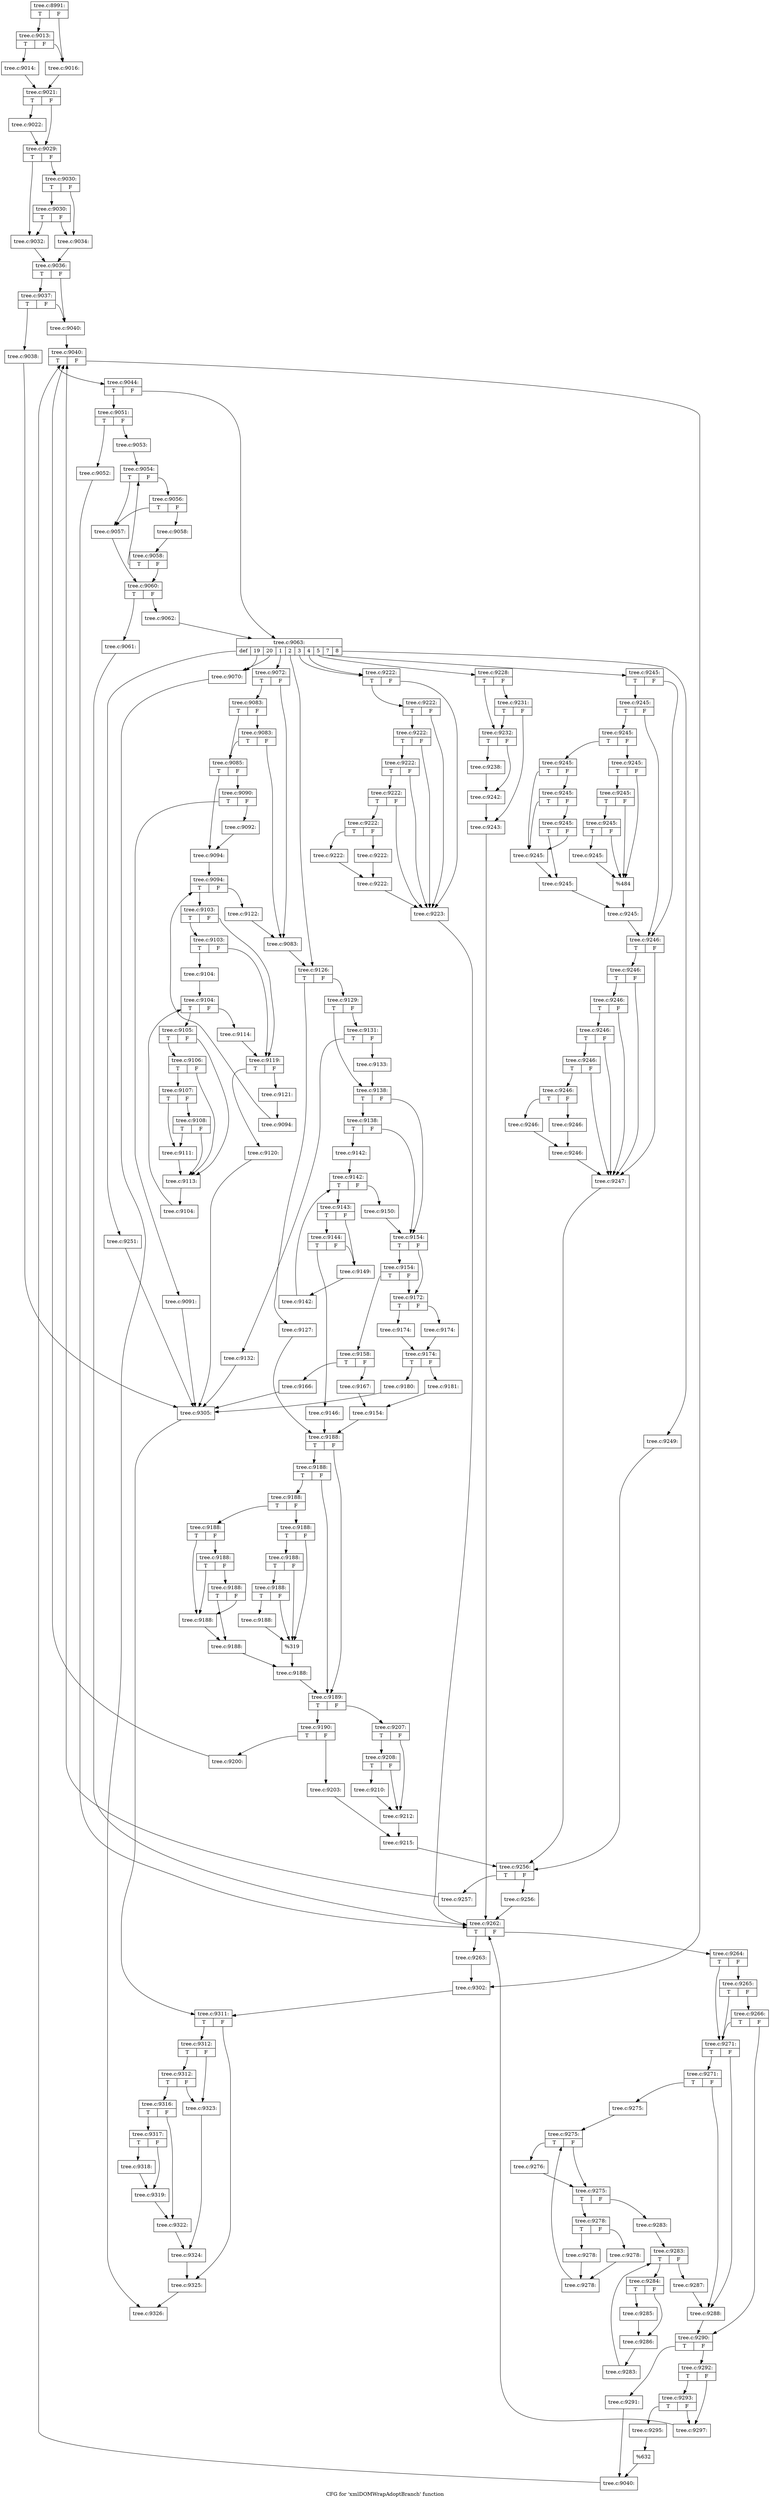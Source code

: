 digraph "CFG for 'xmlDOMWrapAdoptBranch' function" {
	label="CFG for 'xmlDOMWrapAdoptBranch' function";

	Node0x4899770 [shape=record,label="{tree.c:8991:|{<s0>T|<s1>F}}"];
	Node0x4899770:s0 -> Node0x48ab960;
	Node0x4899770:s1 -> Node0x48ab910;
	Node0x48ab960 [shape=record,label="{tree.c:9013:|{<s0>T|<s1>F}}"];
	Node0x48ab960:s0 -> Node0x48ab870;
	Node0x48ab960:s1 -> Node0x48ab910;
	Node0x48ab870 [shape=record,label="{tree.c:9014:}"];
	Node0x48ab870 -> Node0x48ab8c0;
	Node0x48ab910 [shape=record,label="{tree.c:9016:}"];
	Node0x48ab910 -> Node0x48ab8c0;
	Node0x48ab8c0 [shape=record,label="{tree.c:9021:|{<s0>T|<s1>F}}"];
	Node0x48ab8c0:s0 -> Node0x48ac480;
	Node0x48ab8c0:s1 -> Node0x48ac4d0;
	Node0x48ac480 [shape=record,label="{tree.c:9022:}"];
	Node0x48ac480 -> Node0x48ac4d0;
	Node0x48ac4d0 [shape=record,label="{tree.c:9029:|{<s0>T|<s1>F}}"];
	Node0x48ac4d0:s0 -> Node0x48acaf0;
	Node0x48ac4d0:s1 -> Node0x48acbe0;
	Node0x48acbe0 [shape=record,label="{tree.c:9030:|{<s0>T|<s1>F}}"];
	Node0x48acbe0:s0 -> Node0x48acef0;
	Node0x48acbe0:s1 -> Node0x48acb90;
	Node0x48acef0 [shape=record,label="{tree.c:9030:|{<s0>T|<s1>F}}"];
	Node0x48acef0:s0 -> Node0x48acaf0;
	Node0x48acef0:s1 -> Node0x48acb90;
	Node0x48acaf0 [shape=record,label="{tree.c:9032:}"];
	Node0x48acaf0 -> Node0x48acb40;
	Node0x48acb90 [shape=record,label="{tree.c:9034:}"];
	Node0x48acb90 -> Node0x48acb40;
	Node0x48acb40 [shape=record,label="{tree.c:9036:|{<s0>T|<s1>F}}"];
	Node0x48acb40:s0 -> Node0x48ada10;
	Node0x48acb40:s1 -> Node0x48ad9c0;
	Node0x48ada10 [shape=record,label="{tree.c:9037:|{<s0>T|<s1>F}}"];
	Node0x48ada10:s0 -> Node0x48ad970;
	Node0x48ada10:s1 -> Node0x48ad9c0;
	Node0x48ad970 [shape=record,label="{tree.c:9038:}"];
	Node0x48ad970 -> Node0x48adf30;
	Node0x48ad9c0 [shape=record,label="{tree.c:9040:}"];
	Node0x48ad9c0 -> Node0x48ae950;
	Node0x48ae950 [shape=record,label="{tree.c:9040:|{<s0>T|<s1>F}}"];
	Node0x48ae950:s0 -> Node0x48aed40;
	Node0x48ae950:s1 -> Node0x48aeb70;
	Node0x48aed40 [shape=record,label="{tree.c:9044:|{<s0>T|<s1>F}}"];
	Node0x48aed40:s0 -> Node0x48aef00;
	Node0x48aed40:s1 -> Node0x48aef50;
	Node0x48aef00 [shape=record,label="{tree.c:9051:|{<s0>T|<s1>F}}"];
	Node0x48aef00:s0 -> Node0x48af3c0;
	Node0x48aef00:s1 -> Node0x48af410;
	Node0x48af3c0 [shape=record,label="{tree.c:9052:}"];
	Node0x48af3c0 -> Node0x48af7c0;
	Node0x48af410 [shape=record,label="{tree.c:9053:}"];
	Node0x48af410 -> Node0x48af910;
	Node0x48af910 [shape=record,label="{tree.c:9054:|{<s0>T|<s1>F}}"];
	Node0x48af910:s0 -> Node0x48afe60;
	Node0x48af910:s1 -> Node0x48aff00;
	Node0x48aff00 [shape=record,label="{tree.c:9056:|{<s0>T|<s1>F}}"];
	Node0x48aff00:s0 -> Node0x48afe60;
	Node0x48aff00:s1 -> Node0x48afeb0;
	Node0x48afe60 [shape=record,label="{tree.c:9057:}"];
	Node0x48afe60 -> Node0x48af870;
	Node0x48afeb0 [shape=record,label="{tree.c:9058:}"];
	Node0x48afeb0 -> Node0x48af8c0;
	Node0x48af8c0 [shape=record,label="{tree.c:9058:|{<s0>T|<s1>F}}"];
	Node0x48af8c0:s0 -> Node0x48af910;
	Node0x48af8c0:s1 -> Node0x48af870;
	Node0x48af870 [shape=record,label="{tree.c:9060:|{<s0>T|<s1>F}}"];
	Node0x48af870:s0 -> Node0x48b0cd0;
	Node0x48af870:s1 -> Node0x48b0d20;
	Node0x48b0cd0 [shape=record,label="{tree.c:9061:}"];
	Node0x48b0cd0 -> Node0x48af7c0;
	Node0x48b0d20 [shape=record,label="{tree.c:9062:}"];
	Node0x48b0d20 -> Node0x48aef50;
	Node0x48aef50 [shape=record,label="{tree.c:9063:|{<s0>def|<s1>19|<s2>20|<s3>1|<s4>2|<s5>3|<s6>4|<s7>5|<s8>7|<s9>8}}"];
	Node0x48aef50:s0 -> Node0x48b1860;
	Node0x48aef50:s1 -> Node0x48b1ba0;
	Node0x48aef50:s2 -> Node0x48b1ba0;
	Node0x48aef50:s3 -> Node0x48b1d90;
	Node0x48aef50:s4 -> Node0x48b7580;
	Node0x48aef50:s5 -> Node0x48c3070;
	Node0x48aef50:s6 -> Node0x48c3070;
	Node0x48aef50:s7 -> Node0x48c4dd0;
	Node0x48aef50:s8 -> Node0x48c7460;
	Node0x48aef50:s9 -> Node0x48cbf40;
	Node0x48b1ba0 [shape=record,label="{tree.c:9070:}"];
	Node0x48b1ba0 -> Node0x489fa40;
	Node0x48b1d90 [shape=record,label="{tree.c:9072:|{<s0>T|<s1>F}}"];
	Node0x48b1d90:s0 -> Node0x48b2250;
	Node0x48b1d90:s1 -> Node0x48b2200;
	Node0x48b2250 [shape=record,label="{tree.c:9083:|{<s0>T|<s1>F}}"];
	Node0x48b2250:s0 -> Node0x48b21b0;
	Node0x48b2250:s1 -> Node0x48b25d0;
	Node0x48b25d0 [shape=record,label="{tree.c:9083:|{<s0>T|<s1>F}}"];
	Node0x48b25d0:s0 -> Node0x48b21b0;
	Node0x48b25d0:s1 -> Node0x48b2200;
	Node0x48b21b0 [shape=record,label="{tree.c:9085:|{<s0>T|<s1>F}}"];
	Node0x48b21b0:s0 -> Node0x48b2d40;
	Node0x48b21b0:s1 -> Node0x48b2cf0;
	Node0x48b2cf0 [shape=record,label="{tree.c:9090:|{<s0>T|<s1>F}}"];
	Node0x48b2cf0:s0 -> Node0x48b2fe0;
	Node0x48b2cf0:s1 -> Node0x48b3030;
	Node0x48b2fe0 [shape=record,label="{tree.c:9091:}"];
	Node0x48b2fe0 -> Node0x48adf30;
	Node0x48b3030 [shape=record,label="{tree.c:9092:}"];
	Node0x48b3030 -> Node0x48b2d40;
	Node0x48b2d40 [shape=record,label="{tree.c:9094:}"];
	Node0x48b2d40 -> Node0x48b3a00;
	Node0x48b3a00 [shape=record,label="{tree.c:9094:|{<s0>T|<s1>F}}"];
	Node0x48b3a00:s0 -> Node0x48b3ce0;
	Node0x48b3a00:s1 -> Node0x48b36d0;
	Node0x48b3ce0 [shape=record,label="{tree.c:9103:|{<s0>T|<s1>F}}"];
	Node0x48b3ce0:s0 -> Node0x48b4030;
	Node0x48b3ce0:s1 -> Node0x48b3fe0;
	Node0x48b4030 [shape=record,label="{tree.c:9103:|{<s0>T|<s1>F}}"];
	Node0x48b4030:s0 -> Node0x48b3bd0;
	Node0x48b4030:s1 -> Node0x48b3fe0;
	Node0x48b3bd0 [shape=record,label="{tree.c:9104:}"];
	Node0x48b3bd0 -> Node0x48b47a0;
	Node0x48b47a0 [shape=record,label="{tree.c:9104:|{<s0>T|<s1>F}}"];
	Node0x48b47a0:s0 -> Node0x48b4a50;
	Node0x48b47a0:s1 -> Node0x48b4560;
	Node0x48b4a50 [shape=record,label="{tree.c:9105:|{<s0>T|<s1>F}}"];
	Node0x48b4a50:s0 -> Node0x48b4e50;
	Node0x48b4a50:s1 -> Node0x48b4d80;
	Node0x48b4e50 [shape=record,label="{tree.c:9106:|{<s0>T|<s1>F}}"];
	Node0x48b4e50:s0 -> Node0x48b4dd0;
	Node0x48b4e50:s1 -> Node0x48b4d80;
	Node0x48b4dd0 [shape=record,label="{tree.c:9107:|{<s0>T|<s1>F}}"];
	Node0x48b4dd0:s0 -> Node0x48b4d30;
	Node0x48b4dd0:s1 -> Node0x48b54e0;
	Node0x48b54e0 [shape=record,label="{tree.c:9108:|{<s0>T|<s1>F}}"];
	Node0x48b54e0:s0 -> Node0x48b4d30;
	Node0x48b54e0:s1 -> Node0x48b4d80;
	Node0x48b4d30 [shape=record,label="{tree.c:9111:}"];
	Node0x48b4d30 -> Node0x48b4d80;
	Node0x48b4d80 [shape=record,label="{tree.c:9113:}"];
	Node0x48b4d80 -> Node0x48b49c0;
	Node0x48b49c0 [shape=record,label="{tree.c:9104:}"];
	Node0x48b49c0 -> Node0x48b47a0;
	Node0x48b4560 [shape=record,label="{tree.c:9114:}"];
	Node0x48b4560 -> Node0x48b3fe0;
	Node0x48b3fe0 [shape=record,label="{tree.c:9119:|{<s0>T|<s1>F}}"];
	Node0x48b3fe0:s0 -> Node0x48b6a10;
	Node0x48b3fe0:s1 -> Node0x48b6a60;
	Node0x48b6a10 [shape=record,label="{tree.c:9120:}"];
	Node0x48b6a10 -> Node0x48adf30;
	Node0x48b6a60 [shape=record,label="{tree.c:9121:}"];
	Node0x48b6a60 -> Node0x48b3c50;
	Node0x48b3c50 [shape=record,label="{tree.c:9094:}"];
	Node0x48b3c50 -> Node0x48b3a00;
	Node0x48b36d0 [shape=record,label="{tree.c:9122:}"];
	Node0x48b36d0 -> Node0x48b2200;
	Node0x48b2200 [shape=record,label="{tree.c:9083:}"];
	Node0x48b2200 -> Node0x48b7580;
	Node0x48b7580 [shape=record,label="{tree.c:9126:|{<s0>T|<s1>F}}"];
	Node0x48b7580:s0 -> Node0x48b76d0;
	Node0x48b7580:s1 -> Node0x48b7720;
	Node0x48b76d0 [shape=record,label="{tree.c:9127:}"];
	Node0x48b76d0 -> Node0x48b7b30;
	Node0x48b7720 [shape=record,label="{tree.c:9129:|{<s0>T|<s1>F}}"];
	Node0x48b7720:s0 -> Node0x48b7ca0;
	Node0x48b7720:s1 -> Node0x48b7c50;
	Node0x48b7c50 [shape=record,label="{tree.c:9131:|{<s0>T|<s1>F}}"];
	Node0x48b7c50:s0 -> Node0x48b7fa0;
	Node0x48b7c50:s1 -> Node0x48b7ff0;
	Node0x48b7fa0 [shape=record,label="{tree.c:9132:}"];
	Node0x48b7fa0 -> Node0x48adf30;
	Node0x48b7ff0 [shape=record,label="{tree.c:9133:}"];
	Node0x48b7ff0 -> Node0x48b7ca0;
	Node0x48b7ca0 [shape=record,label="{tree.c:9138:|{<s0>T|<s1>F}}"];
	Node0x48b7ca0:s0 -> Node0x48b87a0;
	Node0x48b7ca0:s1 -> Node0x48b8750;
	Node0x48b87a0 [shape=record,label="{tree.c:9138:|{<s0>T|<s1>F}}"];
	Node0x48b87a0:s0 -> Node0x48b8700;
	Node0x48b87a0:s1 -> Node0x48b8750;
	Node0x48b8700 [shape=record,label="{tree.c:9142:}"];
	Node0x48b8700 -> Node0x48b8f40;
	Node0x48b8f40 [shape=record,label="{tree.c:9142:|{<s0>T|<s1>F}}"];
	Node0x48b8f40:s0 -> Node0x48b91f0;
	Node0x48b8f40:s1 -> Node0x48b8d00;
	Node0x48b91f0 [shape=record,label="{tree.c:9143:|{<s0>T|<s1>F}}"];
	Node0x48b91f0:s0 -> Node0x48b9570;
	Node0x48b91f0:s1 -> Node0x48b9520;
	Node0x48b9570 [shape=record,label="{tree.c:9144:|{<s0>T|<s1>F}}"];
	Node0x48b9570:s0 -> Node0x48b94d0;
	Node0x48b9570:s1 -> Node0x48b9520;
	Node0x48b94d0 [shape=record,label="{tree.c:9146:}"];
	Node0x48b94d0 -> Node0x48b7b30;
	Node0x48b9520 [shape=record,label="{tree.c:9149:}"];
	Node0x48b9520 -> Node0x48b9160;
	Node0x48b9160 [shape=record,label="{tree.c:9142:}"];
	Node0x48b9160 -> Node0x48b8f40;
	Node0x48b8d00 [shape=record,label="{tree.c:9150:}"];
	Node0x48b8d00 -> Node0x48b8750;
	Node0x48b8750 [shape=record,label="{tree.c:9154:|{<s0>T|<s1>F}}"];
	Node0x48b8750:s0 -> Node0x48ba810;
	Node0x48b8750:s1 -> Node0x48ba7c0;
	Node0x48ba810 [shape=record,label="{tree.c:9154:|{<s0>T|<s1>F}}"];
	Node0x48ba810:s0 -> Node0x48ba720;
	Node0x48ba810:s1 -> Node0x48ba7c0;
	Node0x48ba720 [shape=record,label="{tree.c:9158:|{<s0>T|<s1>F}}"];
	Node0x48ba720:s0 -> Node0x48bb8e0;
	Node0x48ba720:s1 -> Node0x48bb930;
	Node0x48bb8e0 [shape=record,label="{tree.c:9166:}"];
	Node0x48bb8e0 -> Node0x48adf30;
	Node0x48bb930 [shape=record,label="{tree.c:9167:}"];
	Node0x48bb930 -> Node0x48ba770;
	Node0x48ba7c0 [shape=record,label="{tree.c:9172:|{<s0>T|<s1>F}}"];
	Node0x48ba7c0:s0 -> Node0x48bc640;
	Node0x48ba7c0:s1 -> Node0x48bc690;
	Node0x48bc640 [shape=record,label="{tree.c:9174:}"];
	Node0x48bc640 -> Node0x48bc6e0;
	Node0x48bc690 [shape=record,label="{tree.c:9174:}"];
	Node0x48bc690 -> Node0x48bc6e0;
	Node0x48bc6e0 [shape=record,label="{tree.c:9174:|{<s0>T|<s1>F}}"];
	Node0x48bc6e0:s0 -> Node0x48bc480;
	Node0x48bc6e0:s1 -> Node0x48bc4d0;
	Node0x48bc480 [shape=record,label="{tree.c:9180:}"];
	Node0x48bc480 -> Node0x48adf30;
	Node0x48bc4d0 [shape=record,label="{tree.c:9181:}"];
	Node0x48bc4d0 -> Node0x48ba770;
	Node0x48ba770 [shape=record,label="{tree.c:9154:}"];
	Node0x48ba770 -> Node0x48b7b30;
	Node0x48b7b30 [shape=record,label="{tree.c:9188:|{<s0>T|<s1>F}}"];
	Node0x48b7b30:s0 -> Node0x48bdac0;
	Node0x48b7b30:s1 -> Node0x48bda70;
	Node0x48bdac0 [shape=record,label="{tree.c:9188:|{<s0>T|<s1>F}}"];
	Node0x48bdac0:s0 -> Node0x48bda20;
	Node0x48bdac0:s1 -> Node0x48bda70;
	Node0x48bda20 [shape=record,label="{tree.c:9188:|{<s0>T|<s1>F}}"];
	Node0x48bda20:s0 -> Node0x48be030;
	Node0x48bda20:s1 -> Node0x48be0d0;
	Node0x48be030 [shape=record,label="{tree.c:9188:|{<s0>T|<s1>F}}"];
	Node0x48be030:s0 -> Node0x48bed60;
	Node0x48be030:s1 -> Node0x48bee80;
	Node0x48bee80 [shape=record,label="{tree.c:9188:|{<s0>T|<s1>F}}"];
	Node0x48bee80:s0 -> Node0x48bed60;
	Node0x48bee80:s1 -> Node0x48bee00;
	Node0x48bee00 [shape=record,label="{tree.c:9188:|{<s0>T|<s1>F}}"];
	Node0x48bee00:s0 -> Node0x48bedb0;
	Node0x48bee00:s1 -> Node0x48bed60;
	Node0x48bed60 [shape=record,label="{tree.c:9188:}"];
	Node0x48bed60 -> Node0x48bedb0;
	Node0x48bedb0 [shape=record,label="{tree.c:9188:}"];
	Node0x48bedb0 -> Node0x48be080;
	Node0x48be0d0 [shape=record,label="{tree.c:9188:|{<s0>T|<s1>F}}"];
	Node0x48be0d0:s0 -> Node0x48bfa10;
	Node0x48be0d0:s1 -> Node0x48bf970;
	Node0x48bfa10 [shape=record,label="{tree.c:9188:|{<s0>T|<s1>F}}"];
	Node0x48bfa10:s0 -> Node0x48bf9c0;
	Node0x48bfa10:s1 -> Node0x48bf970;
	Node0x48bf9c0 [shape=record,label="{tree.c:9188:|{<s0>T|<s1>F}}"];
	Node0x48bf9c0:s0 -> Node0x48bf920;
	Node0x48bf9c0:s1 -> Node0x48bf970;
	Node0x48bf920 [shape=record,label="{tree.c:9188:}"];
	Node0x48bf920 -> Node0x48bf970;
	Node0x48bf970 [shape=record,label="{%319}"];
	Node0x48bf970 -> Node0x48be080;
	Node0x48be080 [shape=record,label="{tree.c:9188:}"];
	Node0x48be080 -> Node0x48bda70;
	Node0x48bda70 [shape=record,label="{tree.c:9189:|{<s0>T|<s1>F}}"];
	Node0x48bda70:s0 -> Node0x48c07d0;
	Node0x48bda70:s1 -> Node0x48c0870;
	Node0x48c07d0 [shape=record,label="{tree.c:9190:|{<s0>T|<s1>F}}"];
	Node0x48c07d0:s0 -> Node0x48c1400;
	Node0x48c07d0:s1 -> Node0x48c1450;
	Node0x48c1400 [shape=record,label="{tree.c:9200:}"];
	Node0x48c1400 -> Node0x48ae950;
	Node0x48c1450 [shape=record,label="{tree.c:9203:}"];
	Node0x48c1450 -> Node0x48c0820;
	Node0x48c0870 [shape=record,label="{tree.c:9207:|{<s0>T|<s1>F}}"];
	Node0x48c0870:s0 -> Node0x48c1f00;
	Node0x48c0870:s1 -> Node0x48c1eb0;
	Node0x48c1f00 [shape=record,label="{tree.c:9208:|{<s0>T|<s1>F}}"];
	Node0x48c1f00:s0 -> Node0x48c1e60;
	Node0x48c1f00:s1 -> Node0x48c1eb0;
	Node0x48c1e60 [shape=record,label="{tree.c:9210:}"];
	Node0x48c1e60 -> Node0x48c1eb0;
	Node0x48c1eb0 [shape=record,label="{tree.c:9212:}"];
	Node0x48c1eb0 -> Node0x48c0820;
	Node0x48c0820 [shape=record,label="{tree.c:9215:}"];
	Node0x48c0820 -> Node0x48b1650;
	Node0x48c3070 [shape=record,label="{tree.c:9222:|{<s0>T|<s1>F}}"];
	Node0x48c3070:s0 -> Node0x48c32f0;
	Node0x48c3070:s1 -> Node0x48c3180;
	Node0x48c32f0 [shape=record,label="{tree.c:9222:|{<s0>T|<s1>F}}"];
	Node0x48c32f0:s0 -> Node0x48c32a0;
	Node0x48c32f0:s1 -> Node0x48c3180;
	Node0x48c32a0 [shape=record,label="{tree.c:9222:|{<s0>T|<s1>F}}"];
	Node0x48c32a0:s0 -> Node0x48c3250;
	Node0x48c32a0:s1 -> Node0x48c3180;
	Node0x48c3250 [shape=record,label="{tree.c:9222:|{<s0>T|<s1>F}}"];
	Node0x48c3250:s0 -> Node0x48c31d0;
	Node0x48c3250:s1 -> Node0x48c3180;
	Node0x48c31d0 [shape=record,label="{tree.c:9222:|{<s0>T|<s1>F}}"];
	Node0x48c31d0:s0 -> Node0x48c3130;
	Node0x48c31d0:s1 -> Node0x48c3180;
	Node0x48c3130 [shape=record,label="{tree.c:9222:|{<s0>T|<s1>F}}"];
	Node0x48c3130:s0 -> Node0x48c4020;
	Node0x48c3130:s1 -> Node0x48c40c0;
	Node0x48c4020 [shape=record,label="{tree.c:9222:}"];
	Node0x48c4020 -> Node0x48c4070;
	Node0x48c40c0 [shape=record,label="{tree.c:9222:}"];
	Node0x48c40c0 -> Node0x48c4070;
	Node0x48c4070 [shape=record,label="{tree.c:9222:}"];
	Node0x48c4070 -> Node0x48c3180;
	Node0x48c3180 [shape=record,label="{tree.c:9223:}"];
	Node0x48c3180 -> Node0x48af7c0;
	Node0x48c4dd0 [shape=record,label="{tree.c:9228:|{<s0>T|<s1>F}}"];
	Node0x48c4dd0:s0 -> Node0x48c5580;
	Node0x48c4dd0:s1 -> Node0x48c5620;
	Node0x48c5620 [shape=record,label="{tree.c:9231:|{<s0>T|<s1>F}}"];
	Node0x48c5620:s0 -> Node0x48c5580;
	Node0x48c5620:s1 -> Node0x48c55d0;
	Node0x48c5580 [shape=record,label="{tree.c:9232:|{<s0>T|<s1>F}}"];
	Node0x48c5580:s0 -> Node0x48c6480;
	Node0x48c5580:s1 -> Node0x48c64d0;
	Node0x48c6480 [shape=record,label="{tree.c:9238:}"];
	Node0x48c6480 -> Node0x48c64d0;
	Node0x48c64d0 [shape=record,label="{tree.c:9242:}"];
	Node0x48c64d0 -> Node0x48c55d0;
	Node0x48c55d0 [shape=record,label="{tree.c:9243:}"];
	Node0x48c55d0 -> Node0x48af7c0;
	Node0x48c7460 [shape=record,label="{tree.c:9245:|{<s0>T|<s1>F}}"];
	Node0x48c7460:s0 -> Node0x48c75c0;
	Node0x48c7460:s1 -> Node0x48c7570;
	Node0x48c75c0 [shape=record,label="{tree.c:9245:|{<s0>T|<s1>F}}"];
	Node0x48c75c0:s0 -> Node0x48c7520;
	Node0x48c75c0:s1 -> Node0x48c7570;
	Node0x48c7520 [shape=record,label="{tree.c:9245:|{<s0>T|<s1>F}}"];
	Node0x48c7520:s0 -> Node0x48c7b30;
	Node0x48c7520:s1 -> Node0x48c7bd0;
	Node0x48c7b30 [shape=record,label="{tree.c:9245:|{<s0>T|<s1>F}}"];
	Node0x48c7b30:s0 -> Node0x48c8860;
	Node0x48c7b30:s1 -> Node0x48c8980;
	Node0x48c8980 [shape=record,label="{tree.c:9245:|{<s0>T|<s1>F}}"];
	Node0x48c8980:s0 -> Node0x48c8860;
	Node0x48c8980:s1 -> Node0x48c8900;
	Node0x48c8900 [shape=record,label="{tree.c:9245:|{<s0>T|<s1>F}}"];
	Node0x48c8900:s0 -> Node0x48c88b0;
	Node0x48c8900:s1 -> Node0x48c8860;
	Node0x48c8860 [shape=record,label="{tree.c:9245:}"];
	Node0x48c8860 -> Node0x48c88b0;
	Node0x48c88b0 [shape=record,label="{tree.c:9245:}"];
	Node0x48c88b0 -> Node0x48c7b80;
	Node0x48c7bd0 [shape=record,label="{tree.c:9245:|{<s0>T|<s1>F}}"];
	Node0x48c7bd0:s0 -> Node0x48c9510;
	Node0x48c7bd0:s1 -> Node0x48c9470;
	Node0x48c9510 [shape=record,label="{tree.c:9245:|{<s0>T|<s1>F}}"];
	Node0x48c9510:s0 -> Node0x48c94c0;
	Node0x48c9510:s1 -> Node0x48c9470;
	Node0x48c94c0 [shape=record,label="{tree.c:9245:|{<s0>T|<s1>F}}"];
	Node0x48c94c0:s0 -> Node0x48c9420;
	Node0x48c94c0:s1 -> Node0x48c9470;
	Node0x48c9420 [shape=record,label="{tree.c:9245:}"];
	Node0x48c9420 -> Node0x48c9470;
	Node0x48c9470 [shape=record,label="{%484}"];
	Node0x48c9470 -> Node0x48c7b80;
	Node0x48c7b80 [shape=record,label="{tree.c:9245:}"];
	Node0x48c7b80 -> Node0x48c7570;
	Node0x48c7570 [shape=record,label="{tree.c:9246:|{<s0>T|<s1>F}}"];
	Node0x48c7570:s0 -> Node0x48ca460;
	Node0x48c7570:s1 -> Node0x48ca2f0;
	Node0x48ca460 [shape=record,label="{tree.c:9246:|{<s0>T|<s1>F}}"];
	Node0x48ca460:s0 -> Node0x48ca410;
	Node0x48ca460:s1 -> Node0x48ca2f0;
	Node0x48ca410 [shape=record,label="{tree.c:9246:|{<s0>T|<s1>F}}"];
	Node0x48ca410:s0 -> Node0x48ca3c0;
	Node0x48ca410:s1 -> Node0x48ca2f0;
	Node0x48ca3c0 [shape=record,label="{tree.c:9246:|{<s0>T|<s1>F}}"];
	Node0x48ca3c0:s0 -> Node0x48ca340;
	Node0x48ca3c0:s1 -> Node0x48ca2f0;
	Node0x48ca340 [shape=record,label="{tree.c:9246:|{<s0>T|<s1>F}}"];
	Node0x48ca340:s0 -> Node0x48ca2a0;
	Node0x48ca340:s1 -> Node0x48ca2f0;
	Node0x48ca2a0 [shape=record,label="{tree.c:9246:|{<s0>T|<s1>F}}"];
	Node0x48ca2a0:s0 -> Node0x48cb190;
	Node0x48ca2a0:s1 -> Node0x48cb230;
	Node0x48cb190 [shape=record,label="{tree.c:9246:}"];
	Node0x48cb190 -> Node0x48cb1e0;
	Node0x48cb230 [shape=record,label="{tree.c:9246:}"];
	Node0x48cb230 -> Node0x48cb1e0;
	Node0x48cb1e0 [shape=record,label="{tree.c:9246:}"];
	Node0x48cb1e0 -> Node0x48ca2f0;
	Node0x48ca2f0 [shape=record,label="{tree.c:9247:}"];
	Node0x48ca2f0 -> Node0x48b1650;
	Node0x48cbf40 [shape=record,label="{tree.c:9249:}"];
	Node0x48cbf40 -> Node0x48b1650;
	Node0x48b1860 [shape=record,label="{tree.c:9251:}"];
	Node0x48b1860 -> Node0x48adf30;
	Node0x48b1650 [shape=record,label="{tree.c:9256:|{<s0>T|<s1>F}}"];
	Node0x48b1650:s0 -> Node0x48cc1b0;
	Node0x48b1650:s1 -> Node0x48cc200;
	Node0x48cc1b0 [shape=record,label="{tree.c:9257:}"];
	Node0x48cc1b0 -> Node0x48ae950;
	Node0x48cc200 [shape=record,label="{tree.c:9256:}"];
	Node0x48cc200 -> Node0x48af7c0;
	Node0x48af7c0 [shape=record,label="{tree.c:9262:|{<s0>T|<s1>F}}"];
	Node0x48af7c0:s0 -> Node0x48ccab0;
	Node0x48af7c0:s1 -> Node0x48ccb00;
	Node0x48ccab0 [shape=record,label="{tree.c:9263:}"];
	Node0x48ccab0 -> Node0x48aeb70;
	Node0x48ccb00 [shape=record,label="{tree.c:9264:|{<s0>T|<s1>F}}"];
	Node0x48ccb00:s0 -> Node0x48ccf10;
	Node0x48ccb00:s1 -> Node0x48cd030;
	Node0x48cd030 [shape=record,label="{tree.c:9265:|{<s0>T|<s1>F}}"];
	Node0x48cd030:s0 -> Node0x48ccf10;
	Node0x48cd030:s1 -> Node0x48ccfb0;
	Node0x48ccfb0 [shape=record,label="{tree.c:9266:|{<s0>T|<s1>F}}"];
	Node0x48ccfb0:s0 -> Node0x48ccf10;
	Node0x48ccfb0:s1 -> Node0x48ccf60;
	Node0x48ccf10 [shape=record,label="{tree.c:9271:|{<s0>T|<s1>F}}"];
	Node0x48ccf10:s0 -> Node0x48cdc50;
	Node0x48ccf10:s1 -> Node0x48cdc00;
	Node0x48cdc50 [shape=record,label="{tree.c:9271:|{<s0>T|<s1>F}}"];
	Node0x48cdc50:s0 -> Node0x48cdbb0;
	Node0x48cdc50:s1 -> Node0x48cdc00;
	Node0x48cdbb0 [shape=record,label="{tree.c:9275:}"];
	Node0x48cdbb0 -> Node0x48ce150;
	Node0x48ce150 [shape=record,label="{tree.c:9275:|{<s0>T|<s1>F}}"];
	Node0x48ce150:s0 -> Node0x48ce3e0;
	Node0x48ce150:s1 -> Node0x48ce390;
	Node0x48ce3e0 [shape=record,label="{tree.c:9276:}"];
	Node0x48ce3e0 -> Node0x48ce390;
	Node0x48ce390 [shape=record,label="{tree.c:9275:|{<s0>T|<s1>F}}"];
	Node0x48ce390:s0 -> Node0x48cec30;
	Node0x48ce390:s1 -> Node0x48ce310;
	Node0x48cec30 [shape=record,label="{tree.c:9278:|{<s0>T|<s1>F}}"];
	Node0x48cec30:s0 -> Node0x48cf250;
	Node0x48cec30:s1 -> Node0x48cf2f0;
	Node0x48cf250 [shape=record,label="{tree.c:9278:}"];
	Node0x48cf250 -> Node0x48cf2a0;
	Node0x48cf2f0 [shape=record,label="{tree.c:9278:}"];
	Node0x48cf2f0 -> Node0x48cf2a0;
	Node0x48cf2a0 [shape=record,label="{tree.c:9278:}"];
	Node0x48cf2a0 -> Node0x48ce150;
	Node0x48ce310 [shape=record,label="{tree.c:9283:}"];
	Node0x48ce310 -> Node0x48d02c0;
	Node0x48d02c0 [shape=record,label="{tree.c:9283:|{<s0>T|<s1>F}}"];
	Node0x48d02c0:s0 -> Node0x48d0570;
	Node0x48d02c0:s1 -> Node0x48d0020;
	Node0x48d0570 [shape=record,label="{tree.c:9284:|{<s0>T|<s1>F}}"];
	Node0x48d0570:s0 -> Node0x48d0850;
	Node0x48d0570:s1 -> Node0x48d08a0;
	Node0x48d0850 [shape=record,label="{tree.c:9285:}"];
	Node0x48d0850 -> Node0x48d08a0;
	Node0x48d08a0 [shape=record,label="{tree.c:9286:}"];
	Node0x48d08a0 -> Node0x48d04e0;
	Node0x48d04e0 [shape=record,label="{tree.c:9283:}"];
	Node0x48d04e0 -> Node0x48d02c0;
	Node0x48d0020 [shape=record,label="{tree.c:9287:}"];
	Node0x48d0020 -> Node0x48cdc00;
	Node0x48cdc00 [shape=record,label="{tree.c:9288:}"];
	Node0x48cdc00 -> Node0x48ccf60;
	Node0x48ccf60 [shape=record,label="{tree.c:9290:|{<s0>T|<s1>F}}"];
	Node0x48ccf60:s0 -> Node0x48d15e0;
	Node0x48ccf60:s1 -> Node0x48d1680;
	Node0x48d15e0 [shape=record,label="{tree.c:9291:}"];
	Node0x48d15e0 -> Node0x48d1630;
	Node0x48d1680 [shape=record,label="{tree.c:9292:|{<s0>T|<s1>F}}"];
	Node0x48d1680:s0 -> Node0x48d1e90;
	Node0x48d1680:s1 -> Node0x48d1e40;
	Node0x48d1e90 [shape=record,label="{tree.c:9293:|{<s0>T|<s1>F}}"];
	Node0x48d1e90:s0 -> Node0x48d1da0;
	Node0x48d1e90:s1 -> Node0x48d1e40;
	Node0x48d1da0 [shape=record,label="{tree.c:9295:}"];
	Node0x48d1da0 -> Node0x48d1df0;
	Node0x48d1e40 [shape=record,label="{tree.c:9297:}"];
	Node0x48d1e40 -> Node0x48af7c0;
	Node0x48d1df0 [shape=record,label="{%632}"];
	Node0x48d1df0 -> Node0x48d1630;
	Node0x48d1630 [shape=record,label="{tree.c:9040:}"];
	Node0x48d1630 -> Node0x48ae950;
	Node0x48aeb70 [shape=record,label="{tree.c:9302:}"];
	Node0x48aeb70 -> Node0x48d3150;
	Node0x48adf30 [shape=record,label="{tree.c:9305:}"];
	Node0x48adf30 -> Node0x48d3150;
	Node0x48d3150 [shape=record,label="{tree.c:9311:|{<s0>T|<s1>F}}"];
	Node0x48d3150:s0 -> Node0x48d3440;
	Node0x48d3150:s1 -> Node0x48d3490;
	Node0x48d3440 [shape=record,label="{tree.c:9312:|{<s0>T|<s1>F}}"];
	Node0x48d3440:s0 -> Node0x48d3940;
	Node0x48d3440:s1 -> Node0x48d38f0;
	Node0x48d3940 [shape=record,label="{tree.c:9312:|{<s0>T|<s1>F}}"];
	Node0x48d3940:s0 -> Node0x48d3850;
	Node0x48d3940:s1 -> Node0x48d38f0;
	Node0x48d3850 [shape=record,label="{tree.c:9316:|{<s0>T|<s1>F}}"];
	Node0x48d3850:s0 -> Node0x48d4090;
	Node0x48d3850:s1 -> Node0x48d40e0;
	Node0x48d4090 [shape=record,label="{tree.c:9317:|{<s0>T|<s1>F}}"];
	Node0x48d4090:s0 -> Node0x48d44b0;
	Node0x48d4090:s1 -> Node0x48d4500;
	Node0x48d44b0 [shape=record,label="{tree.c:9318:}"];
	Node0x48d44b0 -> Node0x48d4500;
	Node0x48d4500 [shape=record,label="{tree.c:9319:}"];
	Node0x48d4500 -> Node0x48d40e0;
	Node0x48d40e0 [shape=record,label="{tree.c:9322:}"];
	Node0x48d40e0 -> Node0x48d38a0;
	Node0x48d38f0 [shape=record,label="{tree.c:9323:}"];
	Node0x48d38f0 -> Node0x48d38a0;
	Node0x48d38a0 [shape=record,label="{tree.c:9324:}"];
	Node0x48d38a0 -> Node0x48d3490;
	Node0x48d3490 [shape=record,label="{tree.c:9325:}"];
	Node0x48d3490 -> Node0x489fa40;
	Node0x489fa40 [shape=record,label="{tree.c:9326:}"];
}
